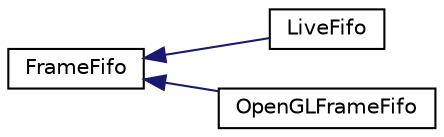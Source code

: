 digraph "Graphical Class Hierarchy"
{
  edge [fontname="Helvetica",fontsize="10",labelfontname="Helvetica",labelfontsize="10"];
  node [fontname="Helvetica",fontsize="10",shape=record];
  rankdir="LR";
  Node0 [label="FrameFifo",height=0.2,width=0.4,color="black", fillcolor="white", style="filled",URL="$classFrameFifo.html",tooltip="A thread-safe combination of a fifo (first-in-first-out) queue and an associated stack. "];
  Node0 -> Node1 [dir="back",color="midnightblue",fontsize="10",style="solid",fontname="Helvetica"];
  Node1 [label="LiveFifo",height=0.2,width=0.4,color="black", fillcolor="white", style="filled",URL="$classLiveFifo.html",tooltip="This is a special FrameFifo class for feeding frames into live555, i.e. "];
  Node0 -> Node2 [dir="back",color="midnightblue",fontsize="10",style="solid",fontname="Helvetica"];
  Node2 [label="OpenGLFrameFifo",height=0.2,width=0.4,color="black", fillcolor="white", style="filled",URL="$classOpenGLFrameFifo.html",tooltip="A FrameFifo managed and used by OpenGLThread. "];
}
